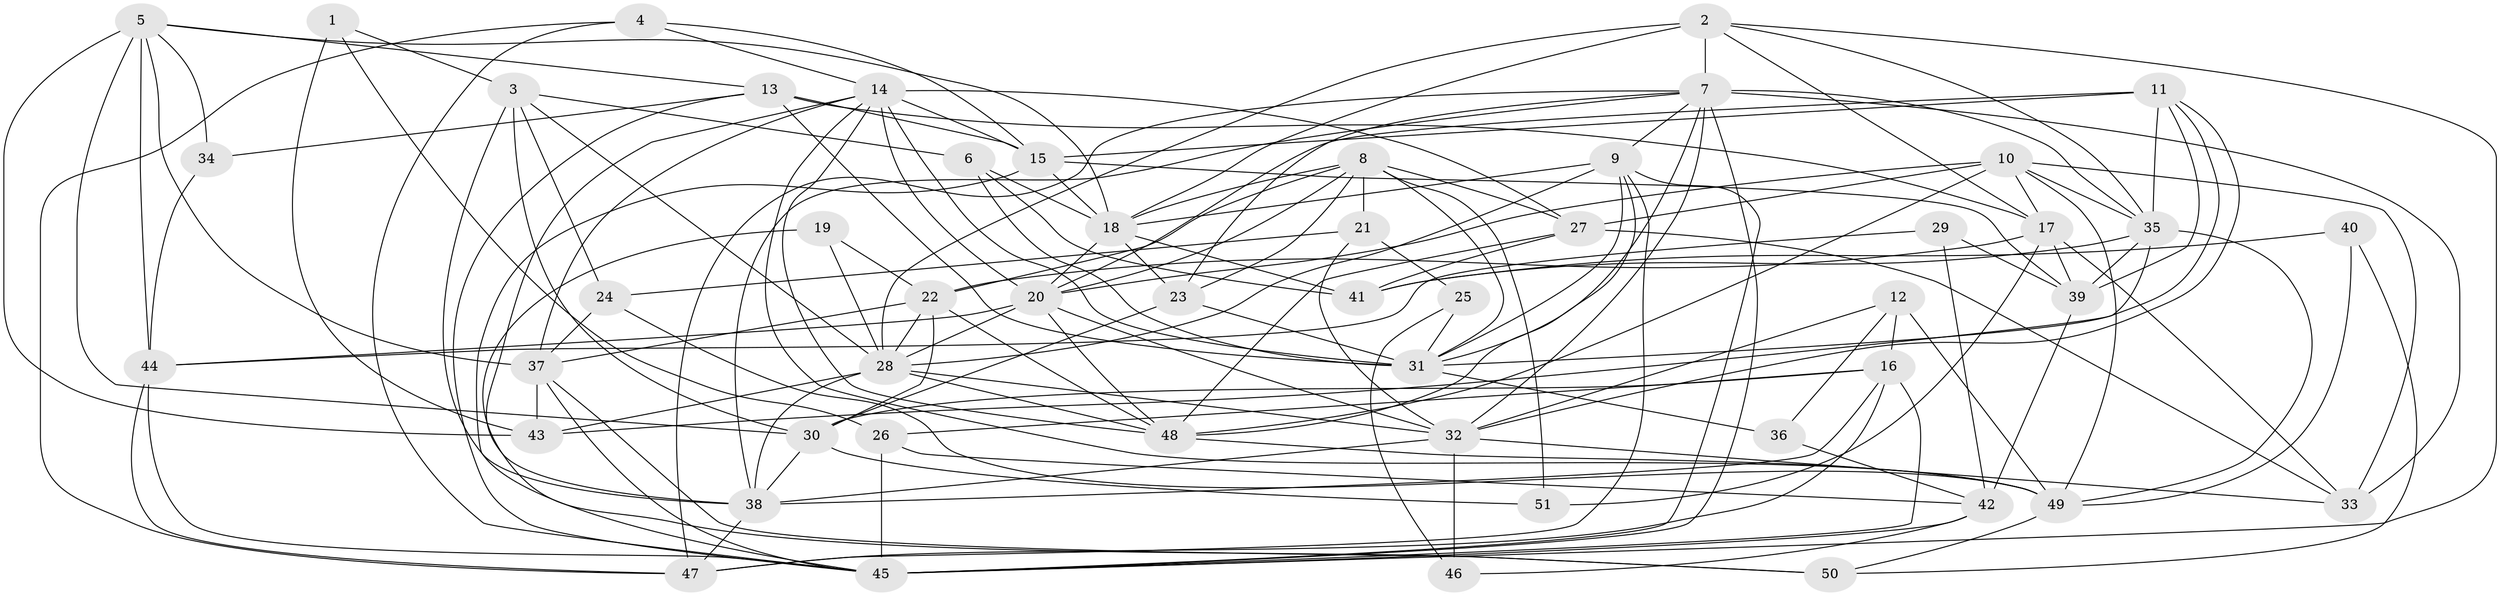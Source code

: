 // original degree distribution, {4: 0.3700787401574803, 5: 0.14173228346456693, 3: 0.1968503937007874, 6: 0.07086614173228346, 7: 0.07086614173228346, 2: 0.14960629921259844}
// Generated by graph-tools (version 1.1) at 2025/37/03/04/25 23:37:08]
// undirected, 51 vertices, 154 edges
graph export_dot {
  node [color=gray90,style=filled];
  1;
  2;
  3;
  4;
  5;
  6;
  7;
  8;
  9;
  10;
  11;
  12;
  13;
  14;
  15;
  16;
  17;
  18;
  19;
  20;
  21;
  22;
  23;
  24;
  25;
  26;
  27;
  28;
  29;
  30;
  31;
  32;
  33;
  34;
  35;
  36;
  37;
  38;
  39;
  40;
  41;
  42;
  43;
  44;
  45;
  46;
  47;
  48;
  49;
  50;
  51;
  1 -- 3 [weight=1.0];
  1 -- 26 [weight=1.0];
  1 -- 43 [weight=1.0];
  2 -- 7 [weight=1.0];
  2 -- 17 [weight=1.0];
  2 -- 18 [weight=1.0];
  2 -- 28 [weight=2.0];
  2 -- 35 [weight=1.0];
  2 -- 45 [weight=1.0];
  3 -- 6 [weight=1.0];
  3 -- 24 [weight=1.0];
  3 -- 28 [weight=2.0];
  3 -- 30 [weight=1.0];
  3 -- 38 [weight=1.0];
  4 -- 14 [weight=1.0];
  4 -- 15 [weight=1.0];
  4 -- 45 [weight=1.0];
  4 -- 47 [weight=1.0];
  5 -- 13 [weight=1.0];
  5 -- 18 [weight=1.0];
  5 -- 30 [weight=1.0];
  5 -- 34 [weight=1.0];
  5 -- 37 [weight=1.0];
  5 -- 43 [weight=2.0];
  5 -- 44 [weight=1.0];
  6 -- 18 [weight=1.0];
  6 -- 31 [weight=1.0];
  6 -- 41 [weight=1.0];
  7 -- 9 [weight=1.0];
  7 -- 23 [weight=1.0];
  7 -- 31 [weight=1.0];
  7 -- 32 [weight=1.0];
  7 -- 33 [weight=1.0];
  7 -- 35 [weight=1.0];
  7 -- 38 [weight=1.0];
  7 -- 45 [weight=1.0];
  7 -- 47 [weight=1.0];
  8 -- 18 [weight=1.0];
  8 -- 20 [weight=1.0];
  8 -- 21 [weight=3.0];
  8 -- 22 [weight=1.0];
  8 -- 23 [weight=1.0];
  8 -- 27 [weight=2.0];
  8 -- 31 [weight=1.0];
  8 -- 51 [weight=1.0];
  9 -- 18 [weight=1.0];
  9 -- 28 [weight=1.0];
  9 -- 31 [weight=1.0];
  9 -- 45 [weight=1.0];
  9 -- 47 [weight=1.0];
  9 -- 48 [weight=1.0];
  10 -- 17 [weight=1.0];
  10 -- 20 [weight=1.0];
  10 -- 27 [weight=1.0];
  10 -- 33 [weight=1.0];
  10 -- 35 [weight=1.0];
  10 -- 48 [weight=1.0];
  10 -- 49 [weight=1.0];
  11 -- 15 [weight=1.0];
  11 -- 20 [weight=1.0];
  11 -- 31 [weight=1.0];
  11 -- 32 [weight=1.0];
  11 -- 35 [weight=1.0];
  11 -- 39 [weight=1.0];
  12 -- 16 [weight=1.0];
  12 -- 32 [weight=1.0];
  12 -- 36 [weight=1.0];
  12 -- 49 [weight=1.0];
  13 -- 15 [weight=2.0];
  13 -- 17 [weight=1.0];
  13 -- 31 [weight=1.0];
  13 -- 34 [weight=1.0];
  13 -- 45 [weight=1.0];
  14 -- 15 [weight=1.0];
  14 -- 20 [weight=1.0];
  14 -- 27 [weight=2.0];
  14 -- 31 [weight=2.0];
  14 -- 37 [weight=1.0];
  14 -- 38 [weight=1.0];
  14 -- 48 [weight=1.0];
  14 -- 49 [weight=1.0];
  15 -- 18 [weight=2.0];
  15 -- 39 [weight=1.0];
  15 -- 45 [weight=1.0];
  16 -- 26 [weight=1.0];
  16 -- 30 [weight=1.0];
  16 -- 38 [weight=1.0];
  16 -- 45 [weight=1.0];
  16 -- 47 [weight=1.0];
  17 -- 22 [weight=1.0];
  17 -- 33 [weight=1.0];
  17 -- 39 [weight=1.0];
  17 -- 51 [weight=1.0];
  18 -- 20 [weight=1.0];
  18 -- 23 [weight=1.0];
  18 -- 41 [weight=1.0];
  19 -- 22 [weight=1.0];
  19 -- 28 [weight=1.0];
  19 -- 50 [weight=1.0];
  20 -- 28 [weight=2.0];
  20 -- 32 [weight=1.0];
  20 -- 44 [weight=1.0];
  20 -- 48 [weight=1.0];
  21 -- 24 [weight=1.0];
  21 -- 25 [weight=1.0];
  21 -- 32 [weight=1.0];
  22 -- 28 [weight=1.0];
  22 -- 30 [weight=1.0];
  22 -- 37 [weight=1.0];
  22 -- 48 [weight=1.0];
  23 -- 30 [weight=2.0];
  23 -- 31 [weight=1.0];
  24 -- 37 [weight=1.0];
  24 -- 49 [weight=1.0];
  25 -- 31 [weight=2.0];
  25 -- 46 [weight=1.0];
  26 -- 42 [weight=1.0];
  26 -- 45 [weight=1.0];
  27 -- 33 [weight=1.0];
  27 -- 41 [weight=1.0];
  27 -- 48 [weight=1.0];
  28 -- 32 [weight=1.0];
  28 -- 38 [weight=1.0];
  28 -- 43 [weight=1.0];
  28 -- 48 [weight=1.0];
  29 -- 39 [weight=1.0];
  29 -- 42 [weight=1.0];
  29 -- 44 [weight=1.0];
  30 -- 38 [weight=1.0];
  30 -- 51 [weight=2.0];
  31 -- 36 [weight=1.0];
  32 -- 33 [weight=1.0];
  32 -- 38 [weight=1.0];
  32 -- 46 [weight=1.0];
  34 -- 44 [weight=1.0];
  35 -- 39 [weight=1.0];
  35 -- 41 [weight=2.0];
  35 -- 43 [weight=1.0];
  35 -- 49 [weight=1.0];
  36 -- 42 [weight=2.0];
  37 -- 43 [weight=1.0];
  37 -- 45 [weight=1.0];
  37 -- 50 [weight=1.0];
  38 -- 47 [weight=1.0];
  39 -- 42 [weight=2.0];
  40 -- 41 [weight=1.0];
  40 -- 49 [weight=1.0];
  40 -- 50 [weight=1.0];
  42 -- 45 [weight=1.0];
  42 -- 46 [weight=1.0];
  44 -- 45 [weight=1.0];
  44 -- 47 [weight=1.0];
  48 -- 49 [weight=1.0];
  49 -- 50 [weight=1.0];
}
